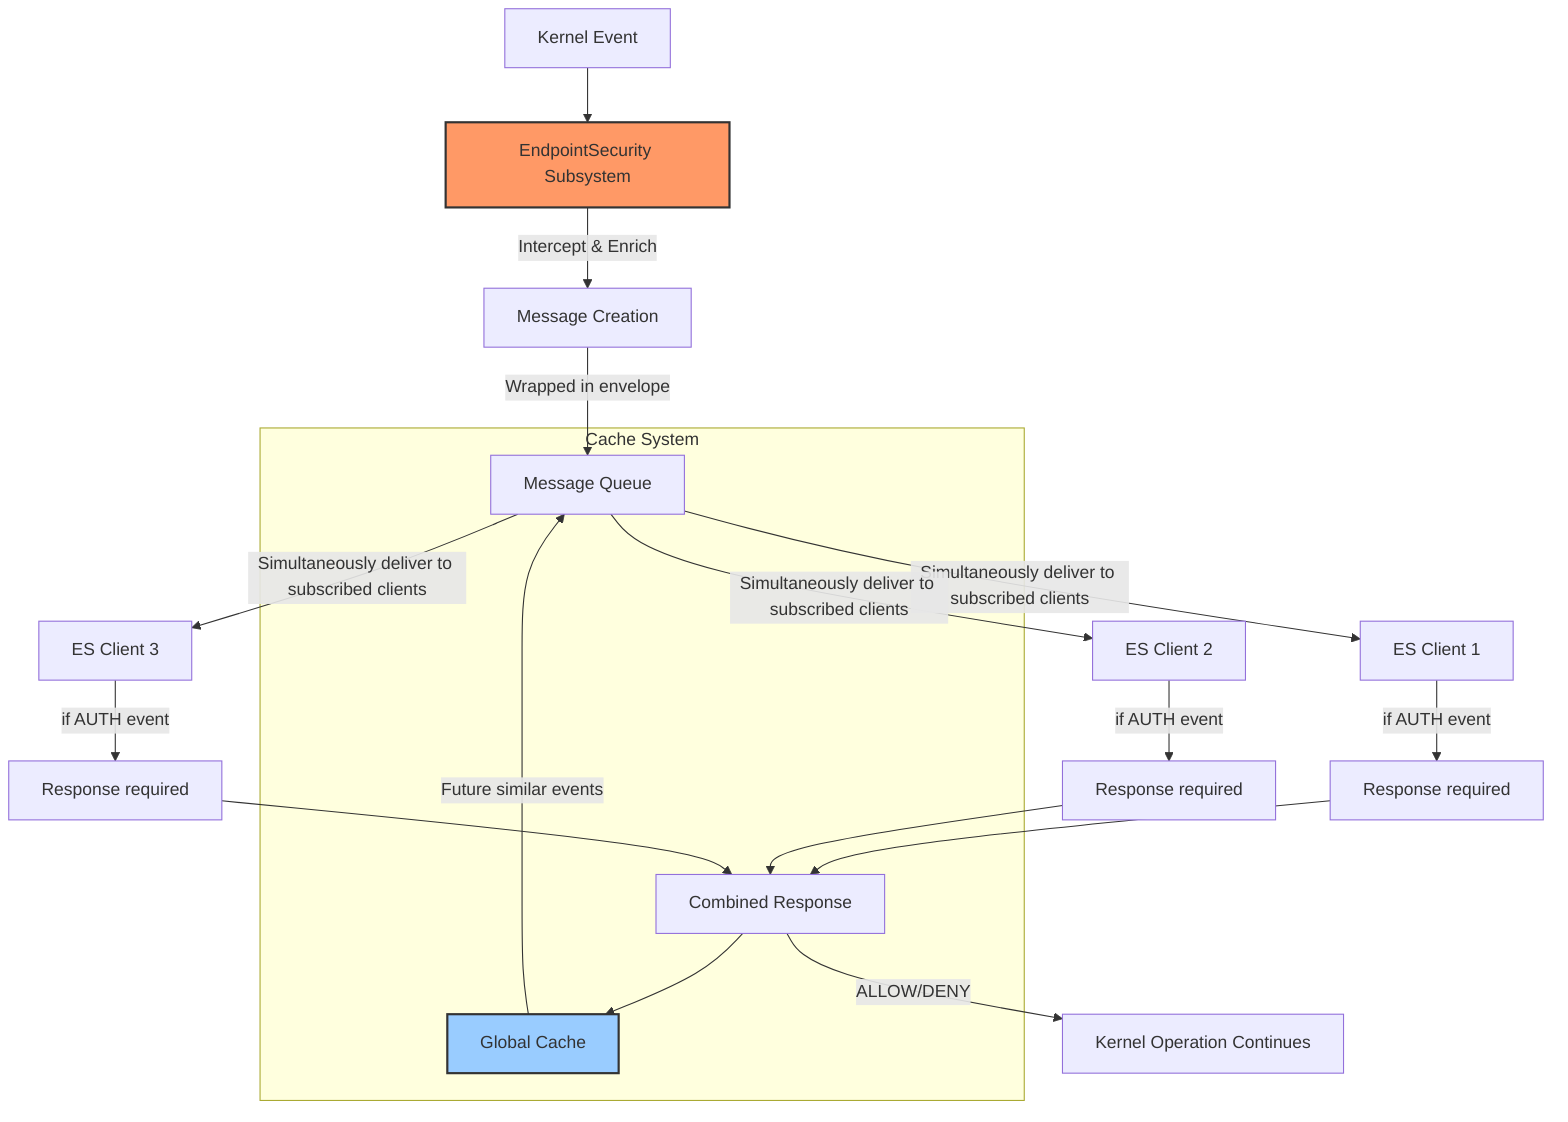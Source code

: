 flowchart TD
    K[Kernel Event] --> ES[EndpointSecurity Subsystem]
    ES --> |"Intercept & Enrich"| MSG[Message Creation]
    MSG --> |"Wrapped in envelope"| Q[Message Queue]
    Q --> |"Simultaneously deliver to subscribed clients"| C1[ES Client 1]
    Q --> |"Simultaneously deliver to subscribed clients"| C2[ES Client 2]
    Q --> |"Simultaneously deliver to subscribed clients"| C3[ES Client 3]
    
    C1 --> |"if AUTH event"| R1[Response required]
    C2 --> |"if AUTH event"| R2[Response required]
    C3 --> |"if AUTH event"| R3[Response required]
    
    R1 --> RESP[Combined Response]
    R2 --> RESP
    R3 --> RESP
    
    RESP --> |"ALLOW/DENY"| K2[Kernel Operation Continues]
    
    subgraph "Cache System"
        RESP --> CACHE[Global Cache]
        CACHE --> |"Future similar events"| Q
    end
    
    style ES fill:#f96,stroke:#333,stroke-width:2px
    style CACHE fill:#9cf,stroke:#333,stroke-width:2px